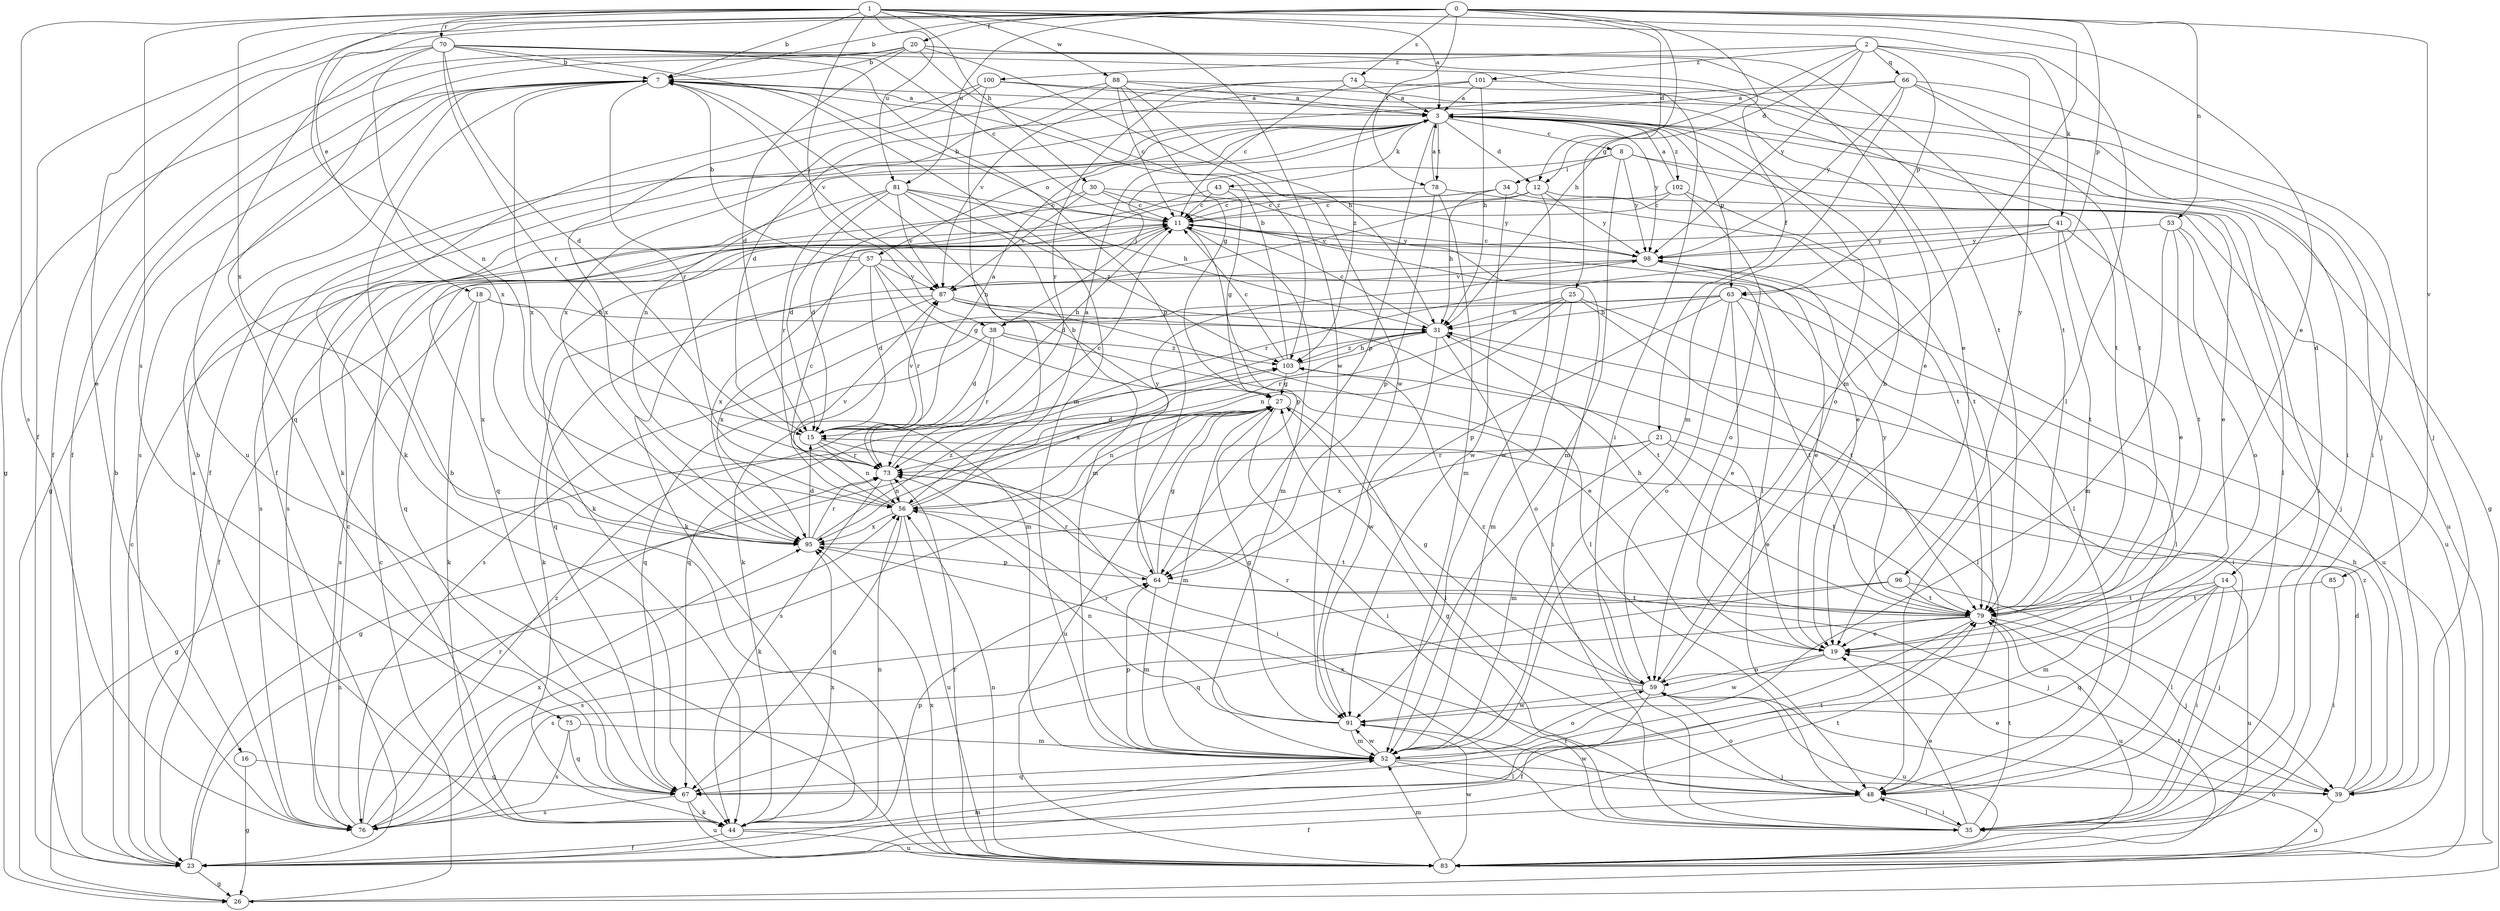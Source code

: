 strict digraph  {
0;
1;
2;
3;
7;
8;
11;
12;
14;
15;
16;
18;
19;
20;
21;
23;
25;
26;
27;
30;
31;
34;
35;
38;
39;
41;
43;
44;
48;
52;
53;
56;
57;
59;
63;
64;
66;
67;
70;
73;
74;
75;
76;
78;
79;
81;
83;
85;
87;
88;
91;
95;
96;
98;
100;
101;
102;
103;
0 -> 7  [label=b];
0 -> 12  [label=d];
0 -> 16  [label=e];
0 -> 18  [label=e];
0 -> 20  [label=f];
0 -> 21  [label=f];
0 -> 23  [label=f];
0 -> 25  [label=g];
0 -> 52  [label=m];
0 -> 53  [label=n];
0 -> 63  [label=p];
0 -> 74  [label=s];
0 -> 78  [label=t];
0 -> 81  [label=u];
0 -> 85  [label=v];
1 -> 3  [label=a];
1 -> 7  [label=b];
1 -> 19  [label=e];
1 -> 30  [label=h];
1 -> 38  [label=j];
1 -> 48  [label=l];
1 -> 56  [label=n];
1 -> 70  [label=r];
1 -> 75  [label=s];
1 -> 76  [label=s];
1 -> 81  [label=u];
1 -> 88  [label=w];
1 -> 91  [label=w];
1 -> 95  [label=x];
2 -> 12  [label=d];
2 -> 31  [label=h];
2 -> 41  [label=k];
2 -> 63  [label=p];
2 -> 66  [label=q];
2 -> 96  [label=y];
2 -> 98  [label=y];
2 -> 100  [label=z];
2 -> 101  [label=z];
3 -> 8  [label=c];
3 -> 12  [label=d];
3 -> 14  [label=d];
3 -> 26  [label=g];
3 -> 43  [label=k];
3 -> 44  [label=k];
3 -> 56  [label=n];
3 -> 57  [label=o];
3 -> 59  [label=o];
3 -> 63  [label=p];
3 -> 64  [label=p];
3 -> 78  [label=t];
3 -> 98  [label=y];
3 -> 102  [label=z];
7 -> 3  [label=a];
7 -> 26  [label=g];
7 -> 73  [label=r];
7 -> 76  [label=s];
7 -> 87  [label=v];
7 -> 95  [label=x];
8 -> 34  [label=i];
8 -> 35  [label=i];
8 -> 38  [label=j];
8 -> 48  [label=l];
8 -> 52  [label=m];
8 -> 98  [label=y];
11 -> 7  [label=b];
11 -> 15  [label=d];
11 -> 48  [label=l];
11 -> 52  [label=m];
11 -> 64  [label=p];
11 -> 67  [label=q];
11 -> 98  [label=y];
12 -> 11  [label=c];
12 -> 19  [label=e];
12 -> 87  [label=v];
12 -> 91  [label=w];
12 -> 98  [label=y];
14 -> 35  [label=i];
14 -> 48  [label=l];
14 -> 52  [label=m];
14 -> 67  [label=q];
14 -> 79  [label=t];
14 -> 83  [label=u];
15 -> 3  [label=a];
15 -> 35  [label=i];
15 -> 56  [label=n];
15 -> 73  [label=r];
15 -> 87  [label=v];
16 -> 26  [label=g];
16 -> 67  [label=q];
18 -> 31  [label=h];
18 -> 44  [label=k];
18 -> 52  [label=m];
18 -> 76  [label=s];
18 -> 95  [label=x];
19 -> 59  [label=o];
19 -> 91  [label=w];
20 -> 7  [label=b];
20 -> 15  [label=d];
20 -> 19  [label=e];
20 -> 23  [label=f];
20 -> 26  [label=g];
20 -> 67  [label=q];
20 -> 79  [label=t];
20 -> 91  [label=w];
20 -> 103  [label=z];
21 -> 19  [label=e];
21 -> 52  [label=m];
21 -> 73  [label=r];
21 -> 79  [label=t];
21 -> 95  [label=x];
23 -> 7  [label=b];
23 -> 11  [label=c];
23 -> 26  [label=g];
23 -> 27  [label=g];
23 -> 52  [label=m];
23 -> 56  [label=n];
25 -> 31  [label=h];
25 -> 35  [label=i];
25 -> 52  [label=m];
25 -> 56  [label=n];
25 -> 73  [label=r];
25 -> 79  [label=t];
26 -> 11  [label=c];
26 -> 27  [label=g];
26 -> 59  [label=o];
27 -> 15  [label=d];
27 -> 35  [label=i];
27 -> 48  [label=l];
27 -> 52  [label=m];
27 -> 56  [label=n];
27 -> 76  [label=s];
27 -> 83  [label=u];
30 -> 11  [label=c];
30 -> 15  [label=d];
30 -> 19  [label=e];
30 -> 48  [label=l];
30 -> 87  [label=v];
31 -> 11  [label=c];
31 -> 48  [label=l];
31 -> 59  [label=o];
31 -> 67  [label=q];
31 -> 91  [label=w];
31 -> 95  [label=x];
31 -> 103  [label=z];
34 -> 11  [label=c];
34 -> 31  [label=h];
34 -> 44  [label=k];
34 -> 83  [label=u];
34 -> 91  [label=w];
35 -> 19  [label=e];
35 -> 27  [label=g];
35 -> 48  [label=l];
35 -> 79  [label=t];
38 -> 15  [label=d];
38 -> 19  [label=e];
38 -> 67  [label=q];
38 -> 73  [label=r];
38 -> 103  [label=z];
39 -> 15  [label=d];
39 -> 19  [label=e];
39 -> 31  [label=h];
39 -> 83  [label=u];
39 -> 103  [label=z];
41 -> 19  [label=e];
41 -> 44  [label=k];
41 -> 73  [label=r];
41 -> 79  [label=t];
41 -> 83  [label=u];
41 -> 98  [label=y];
43 -> 11  [label=c];
43 -> 27  [label=g];
43 -> 67  [label=q];
43 -> 98  [label=y];
44 -> 7  [label=b];
44 -> 23  [label=f];
44 -> 56  [label=n];
44 -> 64  [label=p];
44 -> 79  [label=t];
44 -> 83  [label=u];
44 -> 95  [label=x];
48 -> 23  [label=f];
48 -> 35  [label=i];
48 -> 59  [label=o];
48 -> 91  [label=w];
48 -> 95  [label=x];
52 -> 39  [label=j];
52 -> 48  [label=l];
52 -> 59  [label=o];
52 -> 64  [label=p];
52 -> 67  [label=q];
52 -> 91  [label=w];
53 -> 39  [label=j];
53 -> 52  [label=m];
53 -> 59  [label=o];
53 -> 79  [label=t];
53 -> 98  [label=y];
56 -> 3  [label=a];
56 -> 11  [label=c];
56 -> 67  [label=q];
56 -> 79  [label=t];
56 -> 83  [label=u];
56 -> 87  [label=v];
56 -> 95  [label=x];
56 -> 98  [label=y];
57 -> 7  [label=b];
57 -> 15  [label=d];
57 -> 23  [label=f];
57 -> 27  [label=g];
57 -> 35  [label=i];
57 -> 73  [label=r];
57 -> 87  [label=v];
57 -> 95  [label=x];
59 -> 7  [label=b];
59 -> 23  [label=f];
59 -> 27  [label=g];
59 -> 73  [label=r];
59 -> 83  [label=u];
59 -> 91  [label=w];
59 -> 103  [label=z];
63 -> 19  [label=e];
63 -> 31  [label=h];
63 -> 44  [label=k];
63 -> 48  [label=l];
63 -> 59  [label=o];
63 -> 64  [label=p];
63 -> 76  [label=s];
63 -> 79  [label=t];
64 -> 7  [label=b];
64 -> 27  [label=g];
64 -> 39  [label=j];
64 -> 52  [label=m];
64 -> 73  [label=r];
64 -> 79  [label=t];
66 -> 3  [label=a];
66 -> 23  [label=f];
66 -> 35  [label=i];
66 -> 39  [label=j];
66 -> 52  [label=m];
66 -> 79  [label=t];
66 -> 98  [label=y];
67 -> 44  [label=k];
67 -> 76  [label=s];
67 -> 79  [label=t];
67 -> 83  [label=u];
70 -> 7  [label=b];
70 -> 11  [label=c];
70 -> 15  [label=d];
70 -> 23  [label=f];
70 -> 35  [label=i];
70 -> 52  [label=m];
70 -> 64  [label=p];
70 -> 73  [label=r];
70 -> 79  [label=t];
70 -> 83  [label=u];
70 -> 95  [label=x];
73 -> 11  [label=c];
73 -> 44  [label=k];
73 -> 56  [label=n];
74 -> 3  [label=a];
74 -> 11  [label=c];
74 -> 39  [label=j];
74 -> 73  [label=r];
74 -> 87  [label=v];
75 -> 52  [label=m];
75 -> 67  [label=q];
75 -> 76  [label=s];
76 -> 3  [label=a];
76 -> 11  [label=c];
76 -> 73  [label=r];
76 -> 95  [label=x];
76 -> 103  [label=z];
78 -> 3  [label=a];
78 -> 11  [label=c];
78 -> 52  [label=m];
78 -> 64  [label=p];
78 -> 79  [label=t];
79 -> 19  [label=e];
79 -> 23  [label=f];
79 -> 31  [label=h];
79 -> 39  [label=j];
79 -> 76  [label=s];
79 -> 83  [label=u];
79 -> 98  [label=y];
81 -> 11  [label=c];
81 -> 15  [label=d];
81 -> 31  [label=h];
81 -> 52  [label=m];
81 -> 73  [label=r];
81 -> 76  [label=s];
81 -> 87  [label=v];
81 -> 103  [label=z];
83 -> 7  [label=b];
83 -> 52  [label=m];
83 -> 56  [label=n];
83 -> 73  [label=r];
83 -> 79  [label=t];
83 -> 91  [label=w];
83 -> 95  [label=x];
85 -> 35  [label=i];
85 -> 79  [label=t];
87 -> 31  [label=h];
87 -> 44  [label=k];
87 -> 48  [label=l];
87 -> 79  [label=t];
87 -> 95  [label=x];
88 -> 3  [label=a];
88 -> 11  [label=c];
88 -> 15  [label=d];
88 -> 19  [label=e];
88 -> 27  [label=g];
88 -> 31  [label=h];
88 -> 95  [label=x];
91 -> 27  [label=g];
91 -> 52  [label=m];
91 -> 56  [label=n];
91 -> 73  [label=r];
95 -> 15  [label=d];
95 -> 64  [label=p];
95 -> 73  [label=r];
95 -> 103  [label=z];
96 -> 39  [label=j];
96 -> 67  [label=q];
96 -> 76  [label=s];
96 -> 79  [label=t];
98 -> 11  [label=c];
98 -> 19  [label=e];
98 -> 67  [label=q];
98 -> 83  [label=u];
98 -> 87  [label=v];
100 -> 3  [label=a];
100 -> 35  [label=i];
100 -> 44  [label=k];
100 -> 56  [label=n];
100 -> 95  [label=x];
101 -> 3  [label=a];
101 -> 23  [label=f];
101 -> 31  [label=h];
101 -> 79  [label=t];
101 -> 103  [label=z];
102 -> 3  [label=a];
102 -> 11  [label=c];
102 -> 59  [label=o];
102 -> 76  [label=s];
102 -> 79  [label=t];
103 -> 7  [label=b];
103 -> 11  [label=c];
103 -> 27  [label=g];
103 -> 31  [label=h];
}

